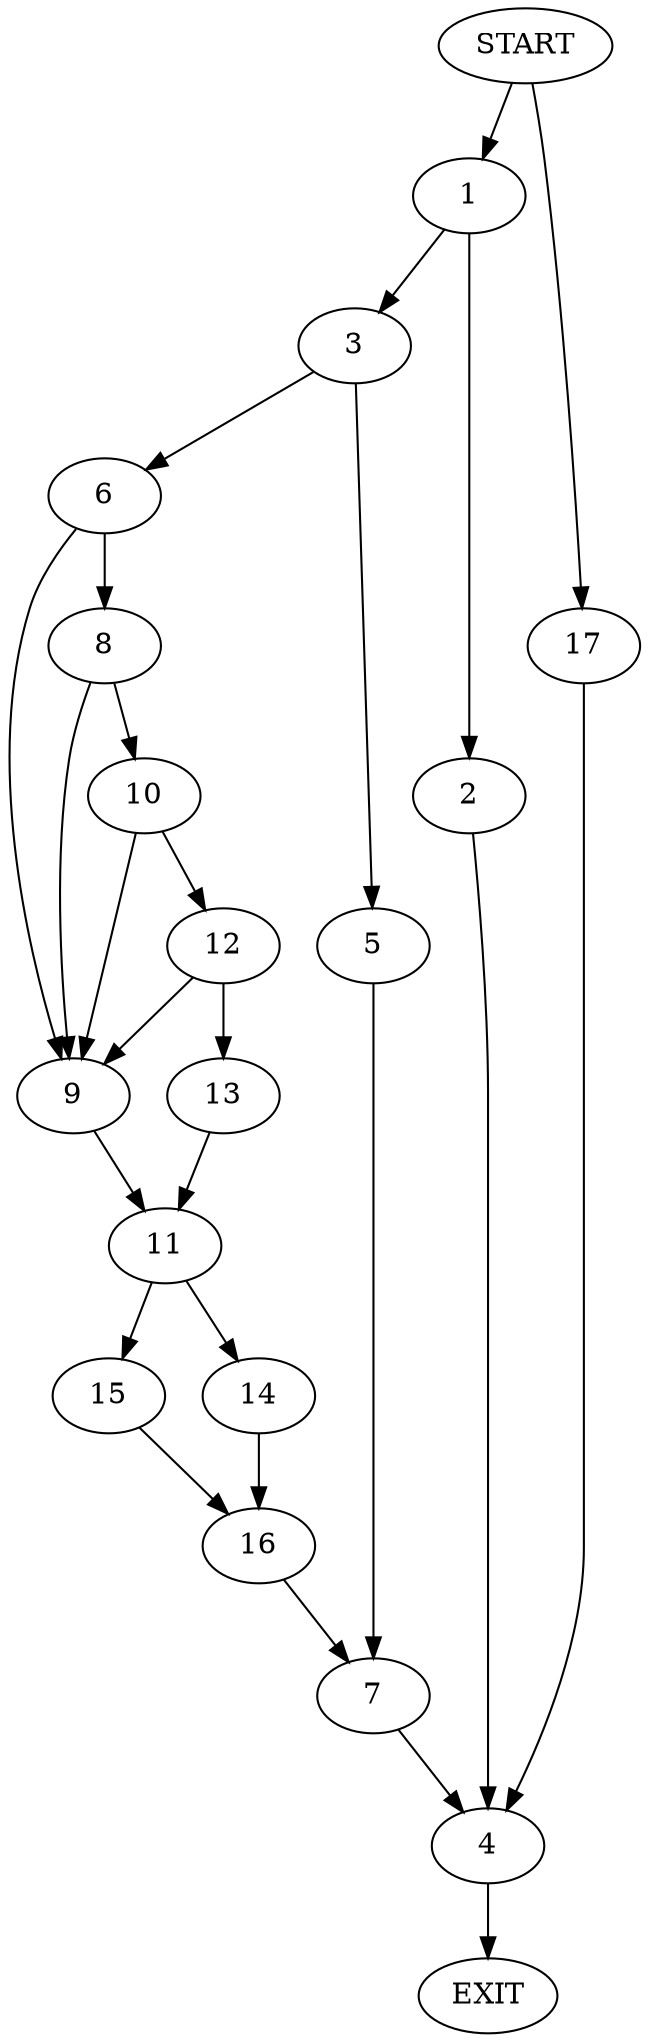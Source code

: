 digraph {
0 [label="START"]
18 [label="EXIT"]
0 -> 1
1 -> 2
1 -> 3
2 -> 4
3 -> 5
3 -> 6
5 -> 7
6 -> 8
6 -> 9
8 -> 9
8 -> 10
9 -> 11
10 -> 12
10 -> 9
12 -> 13
12 -> 9
13 -> 11
11 -> 14
11 -> 15
14 -> 16
15 -> 16
16 -> 7
7 -> 4
4 -> 18
0 -> 17
17 -> 4
}
